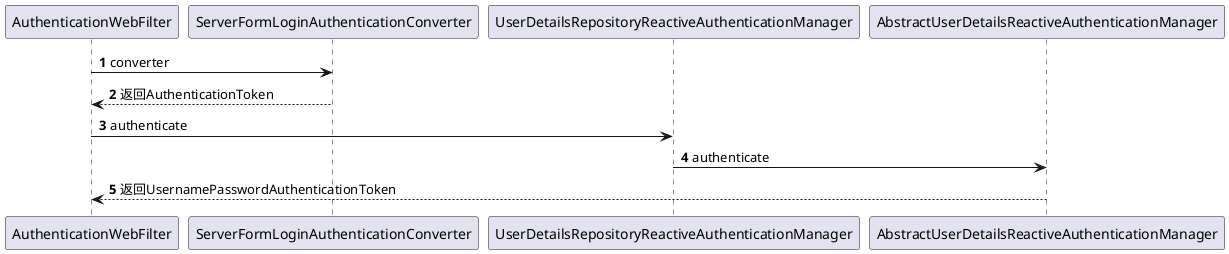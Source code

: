 @startuml
'https://plantuml.com/sequence-diagram

autonumber

AuthenticationWebFilter -> ServerFormLoginAuthenticationConverter: converter
ServerFormLoginAuthenticationConverter --> AuthenticationWebFilter: 返回AuthenticationToken
AuthenticationWebFilter -> UserDetailsRepositoryReactiveAuthenticationManager: authenticate
UserDetailsRepositoryReactiveAuthenticationManager -> AbstractUserDetailsReactiveAuthenticationManager: authenticate
AbstractUserDetailsReactiveAuthenticationManager --> AuthenticationWebFilter: 返回UsernamePasswordAuthenticationToken
@enduml